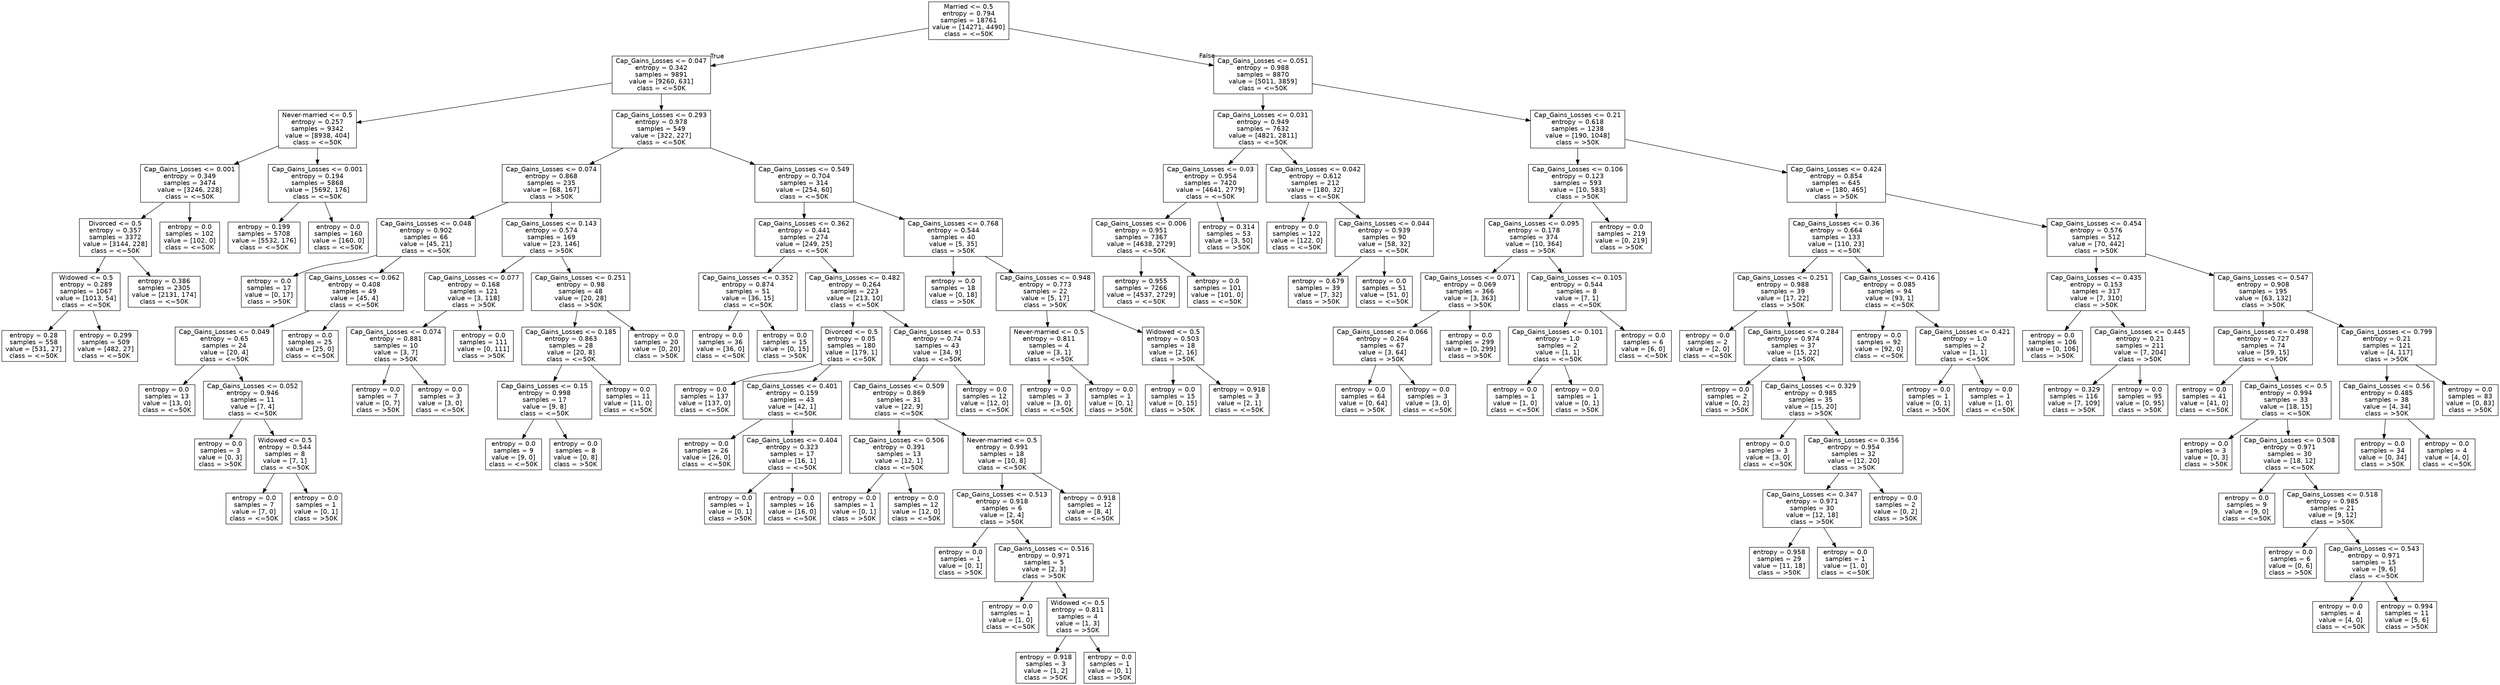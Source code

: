 digraph Tree {
node [shape=box, fontname="helvetica"] ;
edge [fontname="helvetica"] ;
0 [label="Married <= 0.5\nentropy = 0.794\nsamples = 18761\nvalue = [14271, 4490]\nclass = <=50K"] ;
1 [label="Cap_Gains_Losses <= 0.047\nentropy = 0.342\nsamples = 9891\nvalue = [9260, 631]\nclass = <=50K"] ;
0 -> 1 [labeldistance=2.5, labelangle=45, headlabel="True"] ;
2 [label="Never-married <= 0.5\nentropy = 0.257\nsamples = 9342\nvalue = [8938, 404]\nclass = <=50K"] ;
1 -> 2 ;
3 [label="Cap_Gains_Losses <= 0.001\nentropy = 0.349\nsamples = 3474\nvalue = [3246, 228]\nclass = <=50K"] ;
2 -> 3 ;
4 [label="Divorced <= 0.5\nentropy = 0.357\nsamples = 3372\nvalue = [3144, 228]\nclass = <=50K"] ;
3 -> 4 ;
5 [label="Widowed <= 0.5\nentropy = 0.289\nsamples = 1067\nvalue = [1013, 54]\nclass = <=50K"] ;
4 -> 5 ;
6 [label="entropy = 0.28\nsamples = 558\nvalue = [531, 27]\nclass = <=50K"] ;
5 -> 6 ;
7 [label="entropy = 0.299\nsamples = 509\nvalue = [482, 27]\nclass = <=50K"] ;
5 -> 7 ;
8 [label="entropy = 0.386\nsamples = 2305\nvalue = [2131, 174]\nclass = <=50K"] ;
4 -> 8 ;
9 [label="entropy = 0.0\nsamples = 102\nvalue = [102, 0]\nclass = <=50K"] ;
3 -> 9 ;
10 [label="Cap_Gains_Losses <= 0.001\nentropy = 0.194\nsamples = 5868\nvalue = [5692, 176]\nclass = <=50K"] ;
2 -> 10 ;
11 [label="entropy = 0.199\nsamples = 5708\nvalue = [5532, 176]\nclass = <=50K"] ;
10 -> 11 ;
12 [label="entropy = 0.0\nsamples = 160\nvalue = [160, 0]\nclass = <=50K"] ;
10 -> 12 ;
13 [label="Cap_Gains_Losses <= 0.293\nentropy = 0.978\nsamples = 549\nvalue = [322, 227]\nclass = <=50K"] ;
1 -> 13 ;
14 [label="Cap_Gains_Losses <= 0.074\nentropy = 0.868\nsamples = 235\nvalue = [68, 167]\nclass = >50K"] ;
13 -> 14 ;
15 [label="Cap_Gains_Losses <= 0.048\nentropy = 0.902\nsamples = 66\nvalue = [45, 21]\nclass = <=50K"] ;
14 -> 15 ;
16 [label="entropy = 0.0\nsamples = 17\nvalue = [0, 17]\nclass = >50K"] ;
15 -> 16 ;
17 [label="Cap_Gains_Losses <= 0.062\nentropy = 0.408\nsamples = 49\nvalue = [45, 4]\nclass = <=50K"] ;
15 -> 17 ;
18 [label="Cap_Gains_Losses <= 0.049\nentropy = 0.65\nsamples = 24\nvalue = [20, 4]\nclass = <=50K"] ;
17 -> 18 ;
19 [label="entropy = 0.0\nsamples = 13\nvalue = [13, 0]\nclass = <=50K"] ;
18 -> 19 ;
20 [label="Cap_Gains_Losses <= 0.052\nentropy = 0.946\nsamples = 11\nvalue = [7, 4]\nclass = <=50K"] ;
18 -> 20 ;
21 [label="entropy = 0.0\nsamples = 3\nvalue = [0, 3]\nclass = >50K"] ;
20 -> 21 ;
22 [label="Widowed <= 0.5\nentropy = 0.544\nsamples = 8\nvalue = [7, 1]\nclass = <=50K"] ;
20 -> 22 ;
23 [label="entropy = 0.0\nsamples = 7\nvalue = [7, 0]\nclass = <=50K"] ;
22 -> 23 ;
24 [label="entropy = 0.0\nsamples = 1\nvalue = [0, 1]\nclass = >50K"] ;
22 -> 24 ;
25 [label="entropy = 0.0\nsamples = 25\nvalue = [25, 0]\nclass = <=50K"] ;
17 -> 25 ;
26 [label="Cap_Gains_Losses <= 0.143\nentropy = 0.574\nsamples = 169\nvalue = [23, 146]\nclass = >50K"] ;
14 -> 26 ;
27 [label="Cap_Gains_Losses <= 0.077\nentropy = 0.168\nsamples = 121\nvalue = [3, 118]\nclass = >50K"] ;
26 -> 27 ;
28 [label="Cap_Gains_Losses <= 0.074\nentropy = 0.881\nsamples = 10\nvalue = [3, 7]\nclass = >50K"] ;
27 -> 28 ;
29 [label="entropy = 0.0\nsamples = 7\nvalue = [0, 7]\nclass = >50K"] ;
28 -> 29 ;
30 [label="entropy = 0.0\nsamples = 3\nvalue = [3, 0]\nclass = <=50K"] ;
28 -> 30 ;
31 [label="entropy = 0.0\nsamples = 111\nvalue = [0, 111]\nclass = >50K"] ;
27 -> 31 ;
32 [label="Cap_Gains_Losses <= 0.251\nentropy = 0.98\nsamples = 48\nvalue = [20, 28]\nclass = >50K"] ;
26 -> 32 ;
33 [label="Cap_Gains_Losses <= 0.185\nentropy = 0.863\nsamples = 28\nvalue = [20, 8]\nclass = <=50K"] ;
32 -> 33 ;
34 [label="Cap_Gains_Losses <= 0.15\nentropy = 0.998\nsamples = 17\nvalue = [9, 8]\nclass = <=50K"] ;
33 -> 34 ;
35 [label="entropy = 0.0\nsamples = 9\nvalue = [9, 0]\nclass = <=50K"] ;
34 -> 35 ;
36 [label="entropy = 0.0\nsamples = 8\nvalue = [0, 8]\nclass = >50K"] ;
34 -> 36 ;
37 [label="entropy = 0.0\nsamples = 11\nvalue = [11, 0]\nclass = <=50K"] ;
33 -> 37 ;
38 [label="entropy = 0.0\nsamples = 20\nvalue = [0, 20]\nclass = >50K"] ;
32 -> 38 ;
39 [label="Cap_Gains_Losses <= 0.549\nentropy = 0.704\nsamples = 314\nvalue = [254, 60]\nclass = <=50K"] ;
13 -> 39 ;
40 [label="Cap_Gains_Losses <= 0.362\nentropy = 0.441\nsamples = 274\nvalue = [249, 25]\nclass = <=50K"] ;
39 -> 40 ;
41 [label="Cap_Gains_Losses <= 0.352\nentropy = 0.874\nsamples = 51\nvalue = [36, 15]\nclass = <=50K"] ;
40 -> 41 ;
42 [label="entropy = 0.0\nsamples = 36\nvalue = [36, 0]\nclass = <=50K"] ;
41 -> 42 ;
43 [label="entropy = 0.0\nsamples = 15\nvalue = [0, 15]\nclass = >50K"] ;
41 -> 43 ;
44 [label="Cap_Gains_Losses <= 0.482\nentropy = 0.264\nsamples = 223\nvalue = [213, 10]\nclass = <=50K"] ;
40 -> 44 ;
45 [label="Divorced <= 0.5\nentropy = 0.05\nsamples = 180\nvalue = [179, 1]\nclass = <=50K"] ;
44 -> 45 ;
46 [label="entropy = 0.0\nsamples = 137\nvalue = [137, 0]\nclass = <=50K"] ;
45 -> 46 ;
47 [label="Cap_Gains_Losses <= 0.401\nentropy = 0.159\nsamples = 43\nvalue = [42, 1]\nclass = <=50K"] ;
45 -> 47 ;
48 [label="entropy = 0.0\nsamples = 26\nvalue = [26, 0]\nclass = <=50K"] ;
47 -> 48 ;
49 [label="Cap_Gains_Losses <= 0.404\nentropy = 0.323\nsamples = 17\nvalue = [16, 1]\nclass = <=50K"] ;
47 -> 49 ;
50 [label="entropy = 0.0\nsamples = 1\nvalue = [0, 1]\nclass = >50K"] ;
49 -> 50 ;
51 [label="entropy = 0.0\nsamples = 16\nvalue = [16, 0]\nclass = <=50K"] ;
49 -> 51 ;
52 [label="Cap_Gains_Losses <= 0.53\nentropy = 0.74\nsamples = 43\nvalue = [34, 9]\nclass = <=50K"] ;
44 -> 52 ;
53 [label="Cap_Gains_Losses <= 0.509\nentropy = 0.869\nsamples = 31\nvalue = [22, 9]\nclass = <=50K"] ;
52 -> 53 ;
54 [label="Cap_Gains_Losses <= 0.506\nentropy = 0.391\nsamples = 13\nvalue = [12, 1]\nclass = <=50K"] ;
53 -> 54 ;
55 [label="entropy = 0.0\nsamples = 1\nvalue = [0, 1]\nclass = >50K"] ;
54 -> 55 ;
56 [label="entropy = 0.0\nsamples = 12\nvalue = [12, 0]\nclass = <=50K"] ;
54 -> 56 ;
57 [label="Never-married <= 0.5\nentropy = 0.991\nsamples = 18\nvalue = [10, 8]\nclass = <=50K"] ;
53 -> 57 ;
58 [label="Cap_Gains_Losses <= 0.513\nentropy = 0.918\nsamples = 6\nvalue = [2, 4]\nclass = >50K"] ;
57 -> 58 ;
59 [label="entropy = 0.0\nsamples = 1\nvalue = [0, 1]\nclass = >50K"] ;
58 -> 59 ;
60 [label="Cap_Gains_Losses <= 0.516\nentropy = 0.971\nsamples = 5\nvalue = [2, 3]\nclass = >50K"] ;
58 -> 60 ;
61 [label="entropy = 0.0\nsamples = 1\nvalue = [1, 0]\nclass = <=50K"] ;
60 -> 61 ;
62 [label="Widowed <= 0.5\nentropy = 0.811\nsamples = 4\nvalue = [1, 3]\nclass = >50K"] ;
60 -> 62 ;
63 [label="entropy = 0.918\nsamples = 3\nvalue = [1, 2]\nclass = >50K"] ;
62 -> 63 ;
64 [label="entropy = 0.0\nsamples = 1\nvalue = [0, 1]\nclass = >50K"] ;
62 -> 64 ;
65 [label="entropy = 0.918\nsamples = 12\nvalue = [8, 4]\nclass = <=50K"] ;
57 -> 65 ;
66 [label="entropy = 0.0\nsamples = 12\nvalue = [12, 0]\nclass = <=50K"] ;
52 -> 66 ;
67 [label="Cap_Gains_Losses <= 0.768\nentropy = 0.544\nsamples = 40\nvalue = [5, 35]\nclass = >50K"] ;
39 -> 67 ;
68 [label="entropy = 0.0\nsamples = 18\nvalue = [0, 18]\nclass = >50K"] ;
67 -> 68 ;
69 [label="Cap_Gains_Losses <= 0.948\nentropy = 0.773\nsamples = 22\nvalue = [5, 17]\nclass = >50K"] ;
67 -> 69 ;
70 [label="Never-married <= 0.5\nentropy = 0.811\nsamples = 4\nvalue = [3, 1]\nclass = <=50K"] ;
69 -> 70 ;
71 [label="entropy = 0.0\nsamples = 3\nvalue = [3, 0]\nclass = <=50K"] ;
70 -> 71 ;
72 [label="entropy = 0.0\nsamples = 1\nvalue = [0, 1]\nclass = >50K"] ;
70 -> 72 ;
73 [label="Widowed <= 0.5\nentropy = 0.503\nsamples = 18\nvalue = [2, 16]\nclass = >50K"] ;
69 -> 73 ;
74 [label="entropy = 0.0\nsamples = 15\nvalue = [0, 15]\nclass = >50K"] ;
73 -> 74 ;
75 [label="entropy = 0.918\nsamples = 3\nvalue = [2, 1]\nclass = <=50K"] ;
73 -> 75 ;
76 [label="Cap_Gains_Losses <= 0.051\nentropy = 0.988\nsamples = 8870\nvalue = [5011, 3859]\nclass = <=50K"] ;
0 -> 76 [labeldistance=2.5, labelangle=-45, headlabel="False"] ;
77 [label="Cap_Gains_Losses <= 0.031\nentropy = 0.949\nsamples = 7632\nvalue = [4821, 2811]\nclass = <=50K"] ;
76 -> 77 ;
78 [label="Cap_Gains_Losses <= 0.03\nentropy = 0.954\nsamples = 7420\nvalue = [4641, 2779]\nclass = <=50K"] ;
77 -> 78 ;
79 [label="Cap_Gains_Losses <= 0.006\nentropy = 0.951\nsamples = 7367\nvalue = [4638, 2729]\nclass = <=50K"] ;
78 -> 79 ;
80 [label="entropy = 0.955\nsamples = 7266\nvalue = [4537, 2729]\nclass = <=50K"] ;
79 -> 80 ;
81 [label="entropy = 0.0\nsamples = 101\nvalue = [101, 0]\nclass = <=50K"] ;
79 -> 81 ;
82 [label="entropy = 0.314\nsamples = 53\nvalue = [3, 50]\nclass = >50K"] ;
78 -> 82 ;
83 [label="Cap_Gains_Losses <= 0.042\nentropy = 0.612\nsamples = 212\nvalue = [180, 32]\nclass = <=50K"] ;
77 -> 83 ;
84 [label="entropy = 0.0\nsamples = 122\nvalue = [122, 0]\nclass = <=50K"] ;
83 -> 84 ;
85 [label="Cap_Gains_Losses <= 0.044\nentropy = 0.939\nsamples = 90\nvalue = [58, 32]\nclass = <=50K"] ;
83 -> 85 ;
86 [label="entropy = 0.679\nsamples = 39\nvalue = [7, 32]\nclass = >50K"] ;
85 -> 86 ;
87 [label="entropy = 0.0\nsamples = 51\nvalue = [51, 0]\nclass = <=50K"] ;
85 -> 87 ;
88 [label="Cap_Gains_Losses <= 0.21\nentropy = 0.618\nsamples = 1238\nvalue = [190, 1048]\nclass = >50K"] ;
76 -> 88 ;
89 [label="Cap_Gains_Losses <= 0.106\nentropy = 0.123\nsamples = 593\nvalue = [10, 583]\nclass = >50K"] ;
88 -> 89 ;
90 [label="Cap_Gains_Losses <= 0.095\nentropy = 0.178\nsamples = 374\nvalue = [10, 364]\nclass = >50K"] ;
89 -> 90 ;
91 [label="Cap_Gains_Losses <= 0.071\nentropy = 0.069\nsamples = 366\nvalue = [3, 363]\nclass = >50K"] ;
90 -> 91 ;
92 [label="Cap_Gains_Losses <= 0.066\nentropy = 0.264\nsamples = 67\nvalue = [3, 64]\nclass = >50K"] ;
91 -> 92 ;
93 [label="entropy = 0.0\nsamples = 64\nvalue = [0, 64]\nclass = >50K"] ;
92 -> 93 ;
94 [label="entropy = 0.0\nsamples = 3\nvalue = [3, 0]\nclass = <=50K"] ;
92 -> 94 ;
95 [label="entropy = 0.0\nsamples = 299\nvalue = [0, 299]\nclass = >50K"] ;
91 -> 95 ;
96 [label="Cap_Gains_Losses <= 0.105\nentropy = 0.544\nsamples = 8\nvalue = [7, 1]\nclass = <=50K"] ;
90 -> 96 ;
97 [label="Cap_Gains_Losses <= 0.101\nentropy = 1.0\nsamples = 2\nvalue = [1, 1]\nclass = <=50K"] ;
96 -> 97 ;
98 [label="entropy = 0.0\nsamples = 1\nvalue = [1, 0]\nclass = <=50K"] ;
97 -> 98 ;
99 [label="entropy = 0.0\nsamples = 1\nvalue = [0, 1]\nclass = >50K"] ;
97 -> 99 ;
100 [label="entropy = 0.0\nsamples = 6\nvalue = [6, 0]\nclass = <=50K"] ;
96 -> 100 ;
101 [label="entropy = 0.0\nsamples = 219\nvalue = [0, 219]\nclass = >50K"] ;
89 -> 101 ;
102 [label="Cap_Gains_Losses <= 0.424\nentropy = 0.854\nsamples = 645\nvalue = [180, 465]\nclass = >50K"] ;
88 -> 102 ;
103 [label="Cap_Gains_Losses <= 0.36\nentropy = 0.664\nsamples = 133\nvalue = [110, 23]\nclass = <=50K"] ;
102 -> 103 ;
104 [label="Cap_Gains_Losses <= 0.251\nentropy = 0.988\nsamples = 39\nvalue = [17, 22]\nclass = >50K"] ;
103 -> 104 ;
105 [label="entropy = 0.0\nsamples = 2\nvalue = [2, 0]\nclass = <=50K"] ;
104 -> 105 ;
106 [label="Cap_Gains_Losses <= 0.284\nentropy = 0.974\nsamples = 37\nvalue = [15, 22]\nclass = >50K"] ;
104 -> 106 ;
107 [label="entropy = 0.0\nsamples = 2\nvalue = [0, 2]\nclass = >50K"] ;
106 -> 107 ;
108 [label="Cap_Gains_Losses <= 0.329\nentropy = 0.985\nsamples = 35\nvalue = [15, 20]\nclass = >50K"] ;
106 -> 108 ;
109 [label="entropy = 0.0\nsamples = 3\nvalue = [3, 0]\nclass = <=50K"] ;
108 -> 109 ;
110 [label="Cap_Gains_Losses <= 0.356\nentropy = 0.954\nsamples = 32\nvalue = [12, 20]\nclass = >50K"] ;
108 -> 110 ;
111 [label="Cap_Gains_Losses <= 0.347\nentropy = 0.971\nsamples = 30\nvalue = [12, 18]\nclass = >50K"] ;
110 -> 111 ;
112 [label="entropy = 0.958\nsamples = 29\nvalue = [11, 18]\nclass = >50K"] ;
111 -> 112 ;
113 [label="entropy = 0.0\nsamples = 1\nvalue = [1, 0]\nclass = <=50K"] ;
111 -> 113 ;
114 [label="entropy = 0.0\nsamples = 2\nvalue = [0, 2]\nclass = >50K"] ;
110 -> 114 ;
115 [label="Cap_Gains_Losses <= 0.416\nentropy = 0.085\nsamples = 94\nvalue = [93, 1]\nclass = <=50K"] ;
103 -> 115 ;
116 [label="entropy = 0.0\nsamples = 92\nvalue = [92, 0]\nclass = <=50K"] ;
115 -> 116 ;
117 [label="Cap_Gains_Losses <= 0.421\nentropy = 1.0\nsamples = 2\nvalue = [1, 1]\nclass = <=50K"] ;
115 -> 117 ;
118 [label="entropy = 0.0\nsamples = 1\nvalue = [0, 1]\nclass = >50K"] ;
117 -> 118 ;
119 [label="entropy = 0.0\nsamples = 1\nvalue = [1, 0]\nclass = <=50K"] ;
117 -> 119 ;
120 [label="Cap_Gains_Losses <= 0.454\nentropy = 0.576\nsamples = 512\nvalue = [70, 442]\nclass = >50K"] ;
102 -> 120 ;
121 [label="Cap_Gains_Losses <= 0.435\nentropy = 0.153\nsamples = 317\nvalue = [7, 310]\nclass = >50K"] ;
120 -> 121 ;
122 [label="entropy = 0.0\nsamples = 106\nvalue = [0, 106]\nclass = >50K"] ;
121 -> 122 ;
123 [label="Cap_Gains_Losses <= 0.445\nentropy = 0.21\nsamples = 211\nvalue = [7, 204]\nclass = >50K"] ;
121 -> 123 ;
124 [label="entropy = 0.329\nsamples = 116\nvalue = [7, 109]\nclass = >50K"] ;
123 -> 124 ;
125 [label="entropy = 0.0\nsamples = 95\nvalue = [0, 95]\nclass = >50K"] ;
123 -> 125 ;
126 [label="Cap_Gains_Losses <= 0.547\nentropy = 0.908\nsamples = 195\nvalue = [63, 132]\nclass = >50K"] ;
120 -> 126 ;
127 [label="Cap_Gains_Losses <= 0.498\nentropy = 0.727\nsamples = 74\nvalue = [59, 15]\nclass = <=50K"] ;
126 -> 127 ;
128 [label="entropy = 0.0\nsamples = 41\nvalue = [41, 0]\nclass = <=50K"] ;
127 -> 128 ;
129 [label="Cap_Gains_Losses <= 0.5\nentropy = 0.994\nsamples = 33\nvalue = [18, 15]\nclass = <=50K"] ;
127 -> 129 ;
130 [label="entropy = 0.0\nsamples = 3\nvalue = [0, 3]\nclass = >50K"] ;
129 -> 130 ;
131 [label="Cap_Gains_Losses <= 0.508\nentropy = 0.971\nsamples = 30\nvalue = [18, 12]\nclass = <=50K"] ;
129 -> 131 ;
132 [label="entropy = 0.0\nsamples = 9\nvalue = [9, 0]\nclass = <=50K"] ;
131 -> 132 ;
133 [label="Cap_Gains_Losses <= 0.518\nentropy = 0.985\nsamples = 21\nvalue = [9, 12]\nclass = >50K"] ;
131 -> 133 ;
134 [label="entropy = 0.0\nsamples = 6\nvalue = [0, 6]\nclass = >50K"] ;
133 -> 134 ;
135 [label="Cap_Gains_Losses <= 0.543\nentropy = 0.971\nsamples = 15\nvalue = [9, 6]\nclass = <=50K"] ;
133 -> 135 ;
136 [label="entropy = 0.0\nsamples = 4\nvalue = [4, 0]\nclass = <=50K"] ;
135 -> 136 ;
137 [label="entropy = 0.994\nsamples = 11\nvalue = [5, 6]\nclass = >50K"] ;
135 -> 137 ;
138 [label="Cap_Gains_Losses <= 0.799\nentropy = 0.21\nsamples = 121\nvalue = [4, 117]\nclass = >50K"] ;
126 -> 138 ;
139 [label="Cap_Gains_Losses <= 0.56\nentropy = 0.485\nsamples = 38\nvalue = [4, 34]\nclass = >50K"] ;
138 -> 139 ;
140 [label="entropy = 0.0\nsamples = 34\nvalue = [0, 34]\nclass = >50K"] ;
139 -> 140 ;
141 [label="entropy = 0.0\nsamples = 4\nvalue = [4, 0]\nclass = <=50K"] ;
139 -> 141 ;
142 [label="entropy = 0.0\nsamples = 83\nvalue = [0, 83]\nclass = >50K"] ;
138 -> 142 ;
}
